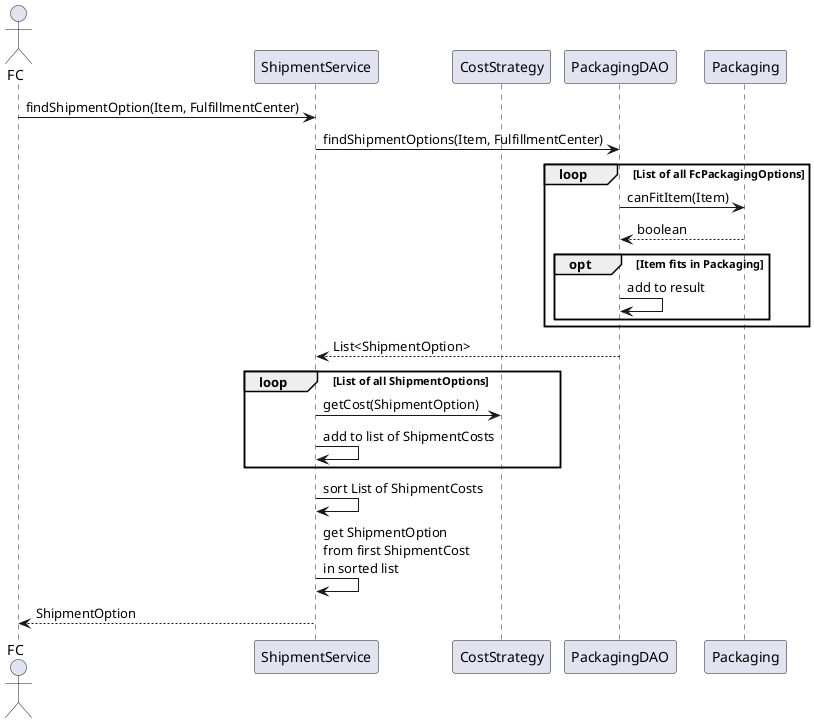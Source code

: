 @startuml
actor FC
participant ShipmentService
participant CostStrategy
participant PackagingDAO

' Sequence

FC -> ShipmentService: findShipmentOption(Item, FulfillmentCenter)
ShipmentService -> PackagingDAO: findShipmentOptions(Item, FulfillmentCenter)

loop List of all FcPackagingOptions
  PackagingDAO -> Packaging: canFitItem(Item)
  PackagingDAO <-- Packaging: boolean
  opt Item fits in Packaging
    PackagingDAO -> PackagingDAO: add to result
  end
end

PackagingDAO --> ShipmentService: List<ShipmentOption>

loop List of all ShipmentOptions
  ShipmentService -> CostStrategy: getCost(ShipmentOption)
  ShipmentService -> ShipmentService: add to list of ShipmentCosts
end

ShipmentService -> ShipmentService: sort List of ShipmentCosts
ShipmentService -> ShipmentService: get ShipmentOption \nfrom first ShipmentCost\nin sorted list
ShipmentService --> FC: ShipmentOption

@enduml

